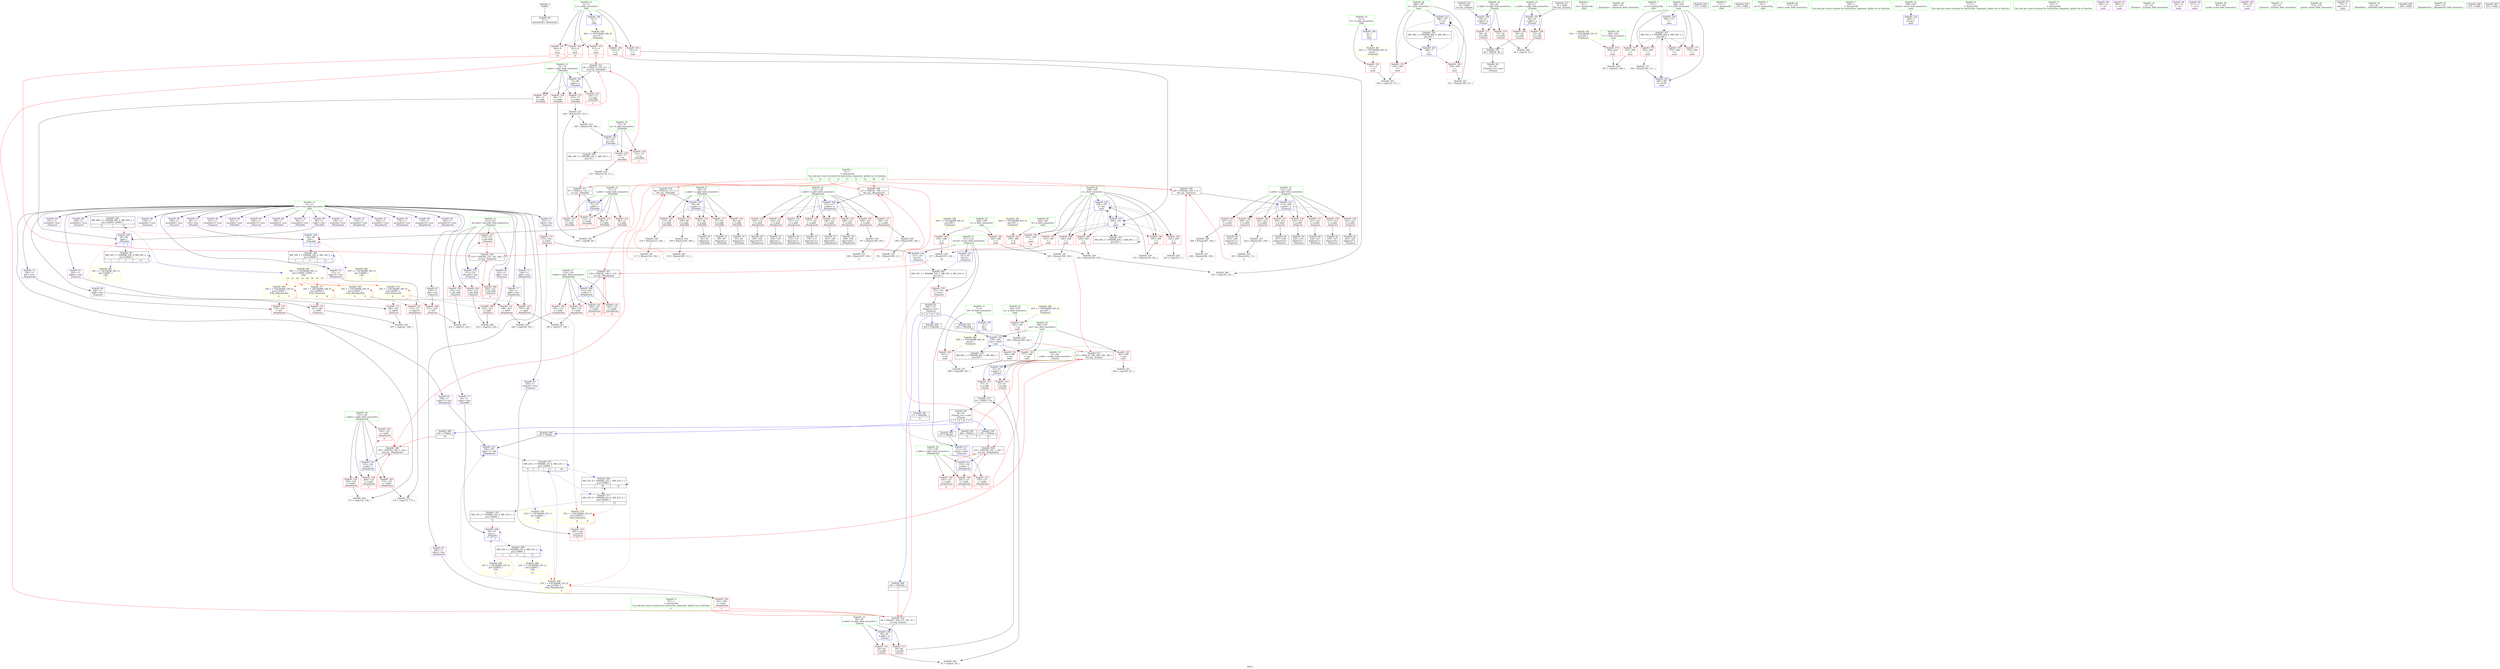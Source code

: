 digraph "SVFG" {
	label="SVFG";

	Node0x55a1f3616a80 [shape=record,color=grey,label="{NodeID: 0\nNullPtr}"];
	Node0x55a1f3616a80 -> Node0x55a1f3637b60[style=solid];
	Node0x55a1f365cf70 [shape=record,color=black,label="{NodeID: 360\nMR_69V_2 = PHI(MR_69V_3, MR_69V_1, )\npts\{120000 120001 \}\n|{<s0>12|<s1>12}}"];
	Node0x55a1f365cf70:s0 -> Node0x55a1f363bea0[style=dashed,color=red];
	Node0x55a1f365cf70:s1 -> Node0x55a1f363bf70[style=dashed,color=red];
	Node0x55a1f363b5f0 [shape=record,color=blue,label="{NodeID: 194\n4\<--5\nN\<--\nGlob }"];
	Node0x55a1f363b5f0 -> Node0x55a1f3641540[style=dashed];
	Node0x55a1f3638960 [shape=record,color=red,label="{NodeID: 111\n38\<--28\n\<--b.addr\n_Z3maxii\n}"];
	Node0x55a1f3638960 -> Node0x55a1f364a5e0[style=solid];
	Node0x55a1f3636c00 [shape=record,color=green,label="{NodeID: 28\n135\<--136\nr.addr\<--r.addr_field_insensitive\n_Z6updateiiii\n}"];
	Node0x55a1f3636c00 -> Node0x55a1f363eaa0[style=solid];
	Node0x55a1f3636c00 -> Node0x55a1f363eb70[style=solid];
	Node0x55a1f3636c00 -> Node0x55a1f363ec40[style=solid];
	Node0x55a1f3636c00 -> Node0x55a1f363ed10[style=solid];
	Node0x55a1f3636c00 -> Node0x55a1f363c380[style=solid];
	Node0x55a1f3641650 [shape=record,color=yellow,style=double,label="{NodeID: 388\n46V_1 = ENCHI(MR_46V_0)\npts\{8 \}\nFun[main]}"];
	Node0x55a1f3641650 -> Node0x55a1f3638210[style=dashed];
	Node0x55a1f363cd40 [shape=record,color=blue,label="{NodeID: 222\n294\<--351\nj\<--dec\nmain\n}"];
	Node0x55a1f363cd40 -> Node0x55a1f3640cc0[style=dashed];
	Node0x55a1f363cd40 -> Node0x55a1f3640d90[style=dashed];
	Node0x55a1f363cd40 -> Node0x55a1f3640e60[style=dashed];
	Node0x55a1f363cd40 -> Node0x55a1f3640f30[style=dashed];
	Node0x55a1f363cd40 -> Node0x55a1f3641000[style=dashed];
	Node0x55a1f363cd40 -> Node0x55a1f36410d0[style=dashed];
	Node0x55a1f363cd40 -> Node0x55a1f363cc70[style=dashed];
	Node0x55a1f363cd40 -> Node0x55a1f363cd40[style=dashed];
	Node0x55a1f363cd40 -> Node0x55a1f365c070[style=dashed];
	Node0x55a1f363e760 [shape=record,color=red,label="{NodeID: 139\n148\<--133\n\<--l.addr\n_Z6updateiiii\n}"];
	Node0x55a1f363e760 -> Node0x55a1f364d280[style=solid];
	Node0x55a1f36393d0 [shape=record,color=black,label="{NodeID: 56\n169\<--168\nidxprom8\<--\n_Z6updateiiii\n}"];
	Node0x55a1f3683570 [shape=record,color=black,label="{NodeID: 499\n344 = PHI(208, )\n}"];
	Node0x55a1f3683570 -> Node0x55a1f364b900[style=solid];
	Node0x55a1f364c380 [shape=record,color=grey,label="{NodeID: 333\n198 = Binary(197, 106, )\n|{<s0>5}}"];
	Node0x55a1f364c380:s0 -> Node0x55a1f36840e0[style=solid,color=red];
	Node0x55a1f363fe20 [shape=record,color=red,label="{NodeID: 167\n270\<--215\n\<--idx.addr\n_Z5queryii\n|{<s0>8}}"];
	Node0x55a1f363fe20:s0 -> Node0x55a1f3683ee0[style=solid,color=red];
	Node0x55a1f363aa90 [shape=record,color=purple,label="{NodeID: 84\n221\<--11\narrayidx\<--tree\n_Z5queryii\n}"];
	Node0x55a1f3629970 [shape=record,color=green,label="{NodeID: 1\n5\<--1\n\<--dummyObj\nCan only get source location for instruction, argument, global var or function.|{<s0>12|<s1>12|<s2>13|<s3>13|<s4>13|<s5>13|<s6>16|<s7>18|<s8>19}}"];
	Node0x55a1f3629970:s0 -> Node0x55a1f36848e0[style=solid,color=red];
	Node0x55a1f3629970:s1 -> Node0x55a1f3684a70[style=solid,color=red];
	Node0x55a1f3629970:s2 -> Node0x55a1f36840e0[style=solid,color=red];
	Node0x55a1f3629970:s3 -> Node0x55a1f36842e0[style=solid,color=red];
	Node0x55a1f3629970:s4 -> Node0x55a1f36844e0[style=solid,color=red];
	Node0x55a1f3629970:s5 -> Node0x55a1f36846e0[style=solid,color=red];
	Node0x55a1f3629970:s6 -> Node0x55a1f3683ad0[style=solid,color=red];
	Node0x55a1f3629970:s7 -> Node0x55a1f36840e0[style=solid,color=red];
	Node0x55a1f3629970:s8 -> Node0x55a1f3683ad0[style=solid,color=red];
	Node0x55a1f363b6f0 [shape=record,color=blue,label="{NodeID: 195\n7\<--5\nM\<--\nGlob }"];
	Node0x55a1f363b6f0 -> Node0x55a1f3641650[style=dashed];
	Node0x55a1f3638a30 [shape=record,color=red,label="{NodeID: 112\n53\<--47\n\<--a.addr\n_Z3minii\n}"];
	Node0x55a1f3638a30 -> Node0x55a1f364d580[style=solid];
	Node0x55a1f3636cd0 [shape=record,color=green,label="{NodeID: 29\n137\<--138\nv.addr\<--v.addr_field_insensitive\n_Z6updateiiii\n}"];
	Node0x55a1f3636cd0 -> Node0x55a1f363ede0[style=solid];
	Node0x55a1f3636cd0 -> Node0x55a1f363eeb0[style=solid];
	Node0x55a1f3636cd0 -> Node0x55a1f363ef80[style=solid];
	Node0x55a1f3636cd0 -> Node0x55a1f363c450[style=solid];
	Node0x55a1f3641730 [shape=record,color=yellow,style=double,label="{NodeID: 389\n48V_1 = ENCHI(MR_48V_0)\npts\{10 \}\nFun[main]}"];
	Node0x55a1f3641730 -> Node0x55a1f36382e0[style=dashed];
	Node0x55a1f3641730 -> Node0x55a1f36383b0[style=dashed];
	Node0x55a1f3641730 -> Node0x55a1f3638480[style=dashed];
	Node0x55a1f3641730 -> Node0x55a1f3638550[style=dashed];
	Node0x55a1f3641730 -> Node0x55a1f3638620[style=dashed];
	Node0x55a1f363ce10 [shape=record,color=blue,label="{NodeID: 223\n286\<--357\ni\<--inc\nmain\n}"];
	Node0x55a1f363ce10 -> Node0x55a1f36407e0[style=dashed];
	Node0x55a1f363ce10 -> Node0x55a1f36408b0[style=dashed];
	Node0x55a1f363ce10 -> Node0x55a1f363ce10[style=dashed];
	Node0x55a1f363ce10 -> Node0x55a1f365bb70[style=dashed];
	Node0x55a1f363e830 [shape=record,color=red,label="{NodeID: 140\n165\<--133\n\<--l.addr\n_Z6updateiiii\n}"];
	Node0x55a1f363e830 -> Node0x55a1f364e300[style=solid];
	Node0x55a1f36394a0 [shape=record,color=black,label="{NodeID: 57\n178\<--177\nidxprom13\<--\n_Z6updateiiii\n}"];
	Node0x55a1f36836b0 [shape=record,color=black,label="{NodeID: 500\n347 = PHI(44, )\n|{<s0>18}}"];
	Node0x55a1f36836b0:s0 -> Node0x55a1f36846e0[style=solid,color=red];
	Node0x55a1f364c500 [shape=record,color=grey,label="{NodeID: 334\n197 = Binary(196, 106, )\n}"];
	Node0x55a1f364c500 -> Node0x55a1f364c380[style=solid];
	Node0x55a1f363fef0 [shape=record,color=red,label="{NodeID: 168\n223\<--222\n\<--right\n_Z5queryii\n}"];
	Node0x55a1f363fef0 -> Node0x55a1f364da00[style=solid];
	Node0x55a1f363ab60 [shape=record,color=purple,label="{NodeID: 85\n222\<--11\nright\<--tree\n_Z5queryii\n}"];
	Node0x55a1f363ab60 -> Node0x55a1f363fef0[style=solid];
	Node0x55a1f3629850 [shape=record,color=green,label="{NodeID: 2\n13\<--1\n.str\<--dummyObj\nGlob }"];
	Node0x55a1f365d970 [shape=record,color=black,label="{NodeID: 362\nMR_35V_3 = PHI(MR_35V_5, MR_35V_2, MR_35V_4, )\npts\{212 \}\n}"];
	Node0x55a1f365d970 -> Node0x55a1f363f460[style=dashed];
	Node0x55a1f363b7f0 [shape=record,color=blue,label="{NodeID: 196\n9\<--5\nL\<--\nGlob }"];
	Node0x55a1f363b7f0 -> Node0x55a1f3641730[style=dashed];
	Node0x55a1f3638b00 [shape=record,color=red,label="{NodeID: 113\n57\<--47\n\<--a.addr\n_Z3minii\n}"];
	Node0x55a1f3638b00 -> Node0x55a1f364a040[style=solid];
	Node0x55a1f3636da0 [shape=record,color=green,label="{NodeID: 30\n206\<--207\n_Z5queryii\<--_Z5queryii_field_insensitive\n}"];
	Node0x55a1f363cee0 [shape=record,color=blue,label="{NodeID: 224\n296\<--361\nans\<--call18\nmain\n}"];
	Node0x55a1f363cee0 -> Node0x55a1f36411a0[style=dashed];
	Node0x55a1f363cee0 -> Node0x55a1f363b450[style=dashed];
	Node0x55a1f363cee0 -> Node0x55a1f363b520[style=dashed];
	Node0x55a1f363cee0 -> Node0x55a1f365c570[style=dashed];
	Node0x55a1f363e900 [shape=record,color=red,label="{NodeID: 141\n192\<--133\n\<--l.addr\n_Z6updateiiii\n|{<s0>4}}"];
	Node0x55a1f363e900:s0 -> Node0x55a1f36842e0[style=solid,color=red];
	Node0x55a1f3639570 [shape=record,color=black,label="{NodeID: 58\n184\<--183\nidxprom15\<--\n_Z6updateiiii\n}"];
	Node0x55a1f36837f0 [shape=record,color=black,label="{NodeID: 501\n361 = PHI(208, )\n}"];
	Node0x55a1f36837f0 -> Node0x55a1f363cee0[style=solid];
	Node0x55a1f364c680 [shape=record,color=grey,label="{NodeID: 335\n191 = Binary(190, 111, )\n|{<s0>4}}"];
	Node0x55a1f364c680:s0 -> Node0x55a1f36840e0[style=solid,color=red];
	Node0x55a1f363ffc0 [shape=record,color=red,label="{NodeID: 169\n231\<--230\n\<--left\n_Z5queryii\n}"];
	Node0x55a1f363ffc0 -> Node0x55a1f364d880[style=solid];
	Node0x55a1f363ac30 [shape=record,color=purple,label="{NodeID: 86\n229\<--11\narrayidx2\<--tree\n_Z5queryii\n}"];
	Node0x55a1f362a820 [shape=record,color=green,label="{NodeID: 3\n15\<--1\n.str.1\<--dummyObj\nGlob }"];
	Node0x55a1f363b8f0 [shape=record,color=blue,label="{NodeID: 197\n26\<--24\na.addr\<--a\n_Z3maxii\n}"];
	Node0x55a1f363b8f0 -> Node0x55a1f36386f0[style=dashed];
	Node0x55a1f363b8f0 -> Node0x55a1f36387c0[style=dashed];
	Node0x55a1f3638bd0 [shape=record,color=red,label="{NodeID: 114\n54\<--49\n\<--b.addr\n_Z3minii\n}"];
	Node0x55a1f3638bd0 -> Node0x55a1f364d580[style=solid];
	Node0x55a1f3636ea0 [shape=record,color=green,label="{NodeID: 31\n211\<--212\nretval\<--retval_field_insensitive\n_Z5queryii\n}"];
	Node0x55a1f3636ea0 -> Node0x55a1f363f460[style=solid];
	Node0x55a1f3636ea0 -> Node0x55a1f363c790[style=solid];
	Node0x55a1f3636ea0 -> Node0x55a1f363c860[style=solid];
	Node0x55a1f3636ea0 -> Node0x55a1f363c930[style=solid];
	Node0x55a1f36418f0 [shape=record,color=yellow,style=double,label="{NodeID: 391\n52V_1 = ENCHI(MR_52V_0)\npts\{283 \}\nFun[main]}"];
	Node0x55a1f36418f0 -> Node0x55a1f36403d0[style=dashed];
	Node0x55a1f363cfb0 [shape=record,color=blue,label="{NodeID: 225\n284\<--383\nt\<--inc26\nmain\n}"];
	Node0x55a1f363cfb0 -> Node0x55a1f365b670[style=dashed];
	Node0x55a1f363e9d0 [shape=record,color=red,label="{NodeID: 142\n199\<--133\n\<--l.addr\n_Z6updateiiii\n|{<s0>5}}"];
	Node0x55a1f363e9d0:s0 -> Node0x55a1f36842e0[style=solid,color=red];
	Node0x55a1f3639640 [shape=record,color=black,label="{NodeID: 59\n220\<--219\nidxprom\<--\n_Z5queryii\n}"];
	Node0x55a1f3683930 [shape=record,color=black,label="{NodeID: 502\n372 = PHI()\n}"];
	Node0x55a1f364c800 [shape=record,color=grey,label="{NodeID: 336\n351 = Binary(350, 352, )\n}"];
	Node0x55a1f364c800 -> Node0x55a1f363cd40[style=solid];
	Node0x55a1f3640090 [shape=record,color=red,label="{NodeID: 170\n241\<--240\n\<--left6\n_Z5queryii\n}"];
	Node0x55a1f3640090 -> Node0x55a1f364dd00[style=solid];
	Node0x55a1f363ad00 [shape=record,color=purple,label="{NodeID: 87\n230\<--11\nleft\<--tree\n_Z5queryii\n}"];
	Node0x55a1f363ad00 -> Node0x55a1f363ffc0[style=solid];
	Node0x55a1f362fb50 [shape=record,color=green,label="{NodeID: 4\n17\<--1\n.str.2\<--dummyObj\nGlob }"];
	Node0x55a1f365e370 [shape=record,color=black,label="{NodeID: 364\nMR_22V_6 = PHI(MR_22V_7, MR_22V_5, )\npts\{120002 \}\n|{|<s2>16|<s3>18}}"];
	Node0x55a1f365e370 -> Node0x55a1f365e370[style=dashed];
	Node0x55a1f365e370 -> Node0x55a1f3661070[style=dashed];
	Node0x55a1f365e370:s2 -> Node0x55a1f3662c20[style=dashed,color=red];
	Node0x55a1f365e370:s3 -> Node0x55a1f3641460[style=dashed,color=red];
	Node0x55a1f363b9c0 [shape=record,color=blue,label="{NodeID: 198\n28\<--25\nb.addr\<--b\n_Z3maxii\n}"];
	Node0x55a1f363b9c0 -> Node0x55a1f3638890[style=dashed];
	Node0x55a1f363b9c0 -> Node0x55a1f3638960[style=dashed];
	Node0x55a1f3638ca0 [shape=record,color=red,label="{NodeID: 115\n59\<--49\n\<--b.addr\n_Z3minii\n}"];
	Node0x55a1f3638ca0 -> Node0x55a1f364a040[style=solid];
	Node0x55a1f3636f70 [shape=record,color=green,label="{NodeID: 32\n213\<--214\nn.addr\<--n.addr_field_insensitive\n_Z5queryii\n}"];
	Node0x55a1f3636f70 -> Node0x55a1f363f530[style=solid];
	Node0x55a1f3636f70 -> Node0x55a1f363f600[style=solid];
	Node0x55a1f3636f70 -> Node0x55a1f363f6d0[style=solid];
	Node0x55a1f3636f70 -> Node0x55a1f363f7a0[style=solid];
	Node0x55a1f3636f70 -> Node0x55a1f363f870[style=solid];
	Node0x55a1f3636f70 -> Node0x55a1f363f940[style=solid];
	Node0x55a1f3636f70 -> Node0x55a1f363fa10[style=solid];
	Node0x55a1f3636f70 -> Node0x55a1f363fae0[style=solid];
	Node0x55a1f3636f70 -> Node0x55a1f363c5f0[style=solid];
	Node0x55a1f363eaa0 [shape=record,color=red,label="{NodeID: 143\n156\<--135\n\<--r.addr\n_Z6updateiiii\n}"];
	Node0x55a1f363eaa0 -> Node0x55a1f364ce00[style=solid];
	Node0x55a1f3639710 [shape=record,color=black,label="{NodeID: 60\n228\<--227\nidxprom1\<--\n_Z5queryii\n}"];
	Node0x55a1f3683a00 [shape=record,color=black,label="{NodeID: 503\n379 = PHI()\n}"];
	Node0x55a1f364c980 [shape=record,color=grey,label="{NodeID: 337\n269 = Binary(268, 106, )\n|{<s0>8}}"];
	Node0x55a1f364c980:s0 -> Node0x55a1f3683ad0[style=solid,color=red];
	Node0x55a1f3640160 [shape=record,color=red,label="{NodeID: 171\n246\<--245\n\<--right9\n_Z5queryii\n}"];
	Node0x55a1f3640160 -> Node0x55a1f364dd00[style=solid];
	Node0x55a1f363add0 [shape=record,color=purple,label="{NodeID: 88\n239\<--11\narrayidx5\<--tree\n_Z5queryii\n}"];
	Node0x55a1f3635990 [shape=record,color=green,label="{NodeID: 5\n19\<--1\n.str.3\<--dummyObj\nGlob }"];
	Node0x55a1f365e870 [shape=record,color=black,label="{NodeID: 365\nMR_16V_3 = PHI(MR_16V_2, MR_16V_1, )\npts\{76 \}\n}"];
	Node0x55a1f363ba90 [shape=record,color=blue,label="{NodeID: 199\n47\<--45\na.addr\<--a\n_Z3minii\n}"];
	Node0x55a1f363ba90 -> Node0x55a1f3638a30[style=dashed];
	Node0x55a1f363ba90 -> Node0x55a1f3638b00[style=dashed];
	Node0x55a1f363d4b0 [shape=record,color=red,label="{NodeID: 116\n81\<--69\n\<--n.addr\n_Z5buildiii\n}"];
	Node0x55a1f363d4b0 -> Node0x55a1f3638ef0[style=solid];
	Node0x55a1f3637040 [shape=record,color=green,label="{NodeID: 33\n215\<--216\nidx.addr\<--idx.addr_field_insensitive\n_Z5queryii\n}"];
	Node0x55a1f3637040 -> Node0x55a1f363fbb0[style=solid];
	Node0x55a1f3637040 -> Node0x55a1f363fc80[style=solid];
	Node0x55a1f3637040 -> Node0x55a1f363fd50[style=solid];
	Node0x55a1f3637040 -> Node0x55a1f363fe20[style=solid];
	Node0x55a1f3637040 -> Node0x55a1f363c6c0[style=solid];
	Node0x55a1f363eb70 [shape=record,color=red,label="{NodeID: 144\n173\<--135\n\<--r.addr\n_Z6updateiiii\n}"];
	Node0x55a1f363eb70 -> Node0x55a1f364e000[style=solid];
	Node0x55a1f36397e0 [shape=record,color=black,label="{NodeID: 61\n238\<--237\nidxprom4\<--\n_Z5queryii\n}"];
	Node0x55a1f3683ad0 [shape=record,color=black,label="{NodeID: 504\n209 = PHI(263, 269, 5, 5, )\n0th arg _Z5queryii }"];
	Node0x55a1f3683ad0 -> Node0x55a1f363c5f0[style=solid];
	Node0x55a1f364cb00 [shape=record,color=grey,label="{NodeID: 338\n268 = Binary(267, 106, )\n}"];
	Node0x55a1f364cb00 -> Node0x55a1f364c980[style=solid];
	Node0x55a1f3640230 [shape=record,color=red,label="{NodeID: 172\n253\<--252\n\<--value\n_Z5queryii\n}"];
	Node0x55a1f3640230 -> Node0x55a1f363c860[style=solid];
	Node0x55a1f363aea0 [shape=record,color=purple,label="{NodeID: 89\n240\<--11\nleft6\<--tree\n_Z5queryii\n}"];
	Node0x55a1f363aea0 -> Node0x55a1f3640090[style=solid];
	Node0x55a1f3635a20 [shape=record,color=green,label="{NodeID: 6\n97\<--1\n\<--dummyObj\nCan only get source location for instruction, argument, global var or function.|{<s0>17}}"];
	Node0x55a1f3635a20:s0 -> Node0x55a1f36850f0[style=solid,color=red];
	Node0x55a1f365ed70 [shape=record,color=black,label="{NodeID: 366\nMR_18V_5 = PHI(MR_18V_4, MR_18V_2, )\npts\{120000 \}\n|{<s0>1|<s1>2|<s2>12}}"];
	Node0x55a1f365ed70:s0 -> Node0x55a1f366b930[style=dashed,color=blue];
	Node0x55a1f365ed70:s1 -> Node0x55a1f365ed70[style=dashed,color=blue];
	Node0x55a1f365ed70:s2 -> Node0x55a1f366bf10[style=dashed,color=blue];
	Node0x55a1f363bb60 [shape=record,color=blue,label="{NodeID: 200\n49\<--46\nb.addr\<--b\n_Z3minii\n}"];
	Node0x55a1f363bb60 -> Node0x55a1f3638bd0[style=dashed];
	Node0x55a1f363bb60 -> Node0x55a1f3638ca0[style=dashed];
	Node0x55a1f363d580 [shape=record,color=red,label="{NodeID: 117\n87\<--69\n\<--n.addr\n_Z5buildiii\n}"];
	Node0x55a1f363d580 -> Node0x55a1f3638fc0[style=solid];
	Node0x55a1f3637110 [shape=record,color=green,label="{NodeID: 34\n277\<--278\nmain\<--main_field_insensitive\n}"];
	Node0x55a1f3641b90 [shape=record,color=yellow,style=double,label="{NodeID: 394\n58V_1 = ENCHI(MR_58V_0)\npts\{289 \}\nFun[main]}"];
	Node0x55a1f3641b90 -> Node0x55a1f3640980[style=dashed];
	Node0x55a1f3641b90 -> Node0x55a1f3640a50[style=dashed];
	Node0x55a1f363ec40 [shape=record,color=red,label="{NodeID: 145\n193\<--135\n\<--r.addr\n_Z6updateiiii\n|{<s0>4}}"];
	Node0x55a1f363ec40:s0 -> Node0x55a1f36844e0[style=solid,color=red];
	Node0x55a1f36398b0 [shape=record,color=black,label="{NodeID: 62\n243\<--242\nidxprom7\<--\n_Z5queryii\n}"];
	Node0x55a1f3683ee0 [shape=record,color=black,label="{NodeID: 505\n210 = PHI(264, 270, 343, 360, )\n1st arg _Z5queryii }"];
	Node0x55a1f3683ee0 -> Node0x55a1f363c6c0[style=solid];
	Node0x55a1f364cc80 [shape=record,color=grey,label="{NodeID: 339\n307 = cmp(305, 306, )\n}"];
	Node0x55a1f3640300 [shape=record,color=red,label="{NodeID: 173\n260\<--259\n\<--value16\n_Z5queryii\n|{<s0>7}}"];
	Node0x55a1f3640300:s0 -> Node0x55a1f3684d90[style=solid,color=red];
	Node0x55a1f363af70 [shape=record,color=purple,label="{NodeID: 90\n244\<--11\narrayidx8\<--tree\n_Z5queryii\n}"];
	Node0x55a1f362ebe0 [shape=record,color=green,label="{NodeID: 7\n106\<--1\n\<--dummyObj\nCan only get source location for instruction, argument, global var or function.}"];
	Node0x55a1f365f270 [shape=record,color=black,label="{NodeID: 367\nMR_20V_5 = PHI(MR_20V_4, MR_20V_2, )\npts\{120001 \}\n|{<s0>1|<s1>2|<s2>12}}"];
	Node0x55a1f365f270:s0 -> Node0x55a1f366ba90[style=dashed,color=blue];
	Node0x55a1f365f270:s1 -> Node0x55a1f365f270[style=dashed,color=blue];
	Node0x55a1f365f270:s2 -> Node0x55a1f366bf10[style=dashed,color=blue];
	Node0x55a1f363bc30 [shape=record,color=blue,label="{NodeID: 201\n69\<--66\nn.addr\<--n\n_Z5buildiii\n}"];
	Node0x55a1f363bc30 -> Node0x55a1f363d4b0[style=dashed];
	Node0x55a1f363bc30 -> Node0x55a1f363d580[style=dashed];
	Node0x55a1f363bc30 -> Node0x55a1f363d650[style=dashed];
	Node0x55a1f363bc30 -> Node0x55a1f363d720[style=dashed];
	Node0x55a1f363bc30 -> Node0x55a1f363d7f0[style=dashed];
	Node0x55a1f363d650 [shape=record,color=red,label="{NodeID: 118\n92\<--69\n\<--n.addr\n_Z5buildiii\n}"];
	Node0x55a1f363d650 -> Node0x55a1f3639090[style=solid];
	Node0x55a1f3637210 [shape=record,color=green,label="{NodeID: 35\n280\<--281\nretval\<--retval_field_insensitive\nmain\n}"];
	Node0x55a1f3637210 -> Node0x55a1f363ca00[style=solid];
	Node0x55a1f366b4b0 [shape=record,color=yellow,style=double,label="{NodeID: 478\n22V_5 = CSCHI(MR_22V_1)\npts\{120002 \}\nCS[]|{<s0>5}}"];
	Node0x55a1f366b4b0:s0 -> Node0x55a1f3641460[style=dashed,color=red];
	Node0x55a1f3641c70 [shape=record,color=yellow,style=double,label="{NodeID: 395\n60V_1 = ENCHI(MR_60V_0)\npts\{291 \}\nFun[main]}"];
	Node0x55a1f3641c70 -> Node0x55a1f3640b20[style=dashed];
	Node0x55a1f363ed10 [shape=record,color=red,label="{NodeID: 146\n200\<--135\n\<--r.addr\n_Z6updateiiii\n|{<s0>5}}"];
	Node0x55a1f363ed10:s0 -> Node0x55a1f36844e0[style=solid,color=red];
	Node0x55a1f3639980 [shape=record,color=black,label="{NodeID: 63\n250\<--249\nidxprom12\<--\n_Z5queryii\n}"];
	Node0x55a1f36840e0 [shape=record,color=black,label="{NodeID: 506\n127 = PHI(191, 198, 5, 5, )\n0th arg _Z6updateiiii }"];
	Node0x55a1f36840e0 -> Node0x55a1f363c1e0[style=solid];
	Node0x55a1f364ce00 [shape=record,color=grey,label="{NodeID: 340\n157 = cmp(155, 156, )\n}"];
	Node0x55a1f36403d0 [shape=record,color=red,label="{NodeID: 174\n306\<--282\n\<--T\nmain\n}"];
	Node0x55a1f36403d0 -> Node0x55a1f364cc80[style=solid];
	Node0x55a1f363b040 [shape=record,color=purple,label="{NodeID: 91\n245\<--11\nright9\<--tree\n_Z5queryii\n}"];
	Node0x55a1f363b040 -> Node0x55a1f3640160[style=solid];
	Node0x55a1f362ec70 [shape=record,color=green,label="{NodeID: 8\n111\<--1\n\<--dummyObj\nCan only get source location for instruction, argument, global var or function.}"];
	Node0x55a1f365f770 [shape=record,color=black,label="{NodeID: 368\nMR_22V_5 = PHI(MR_22V_4, MR_22V_2, )\npts\{120002 \}\n|{<s0>1|<s1>2|<s2>12}}"];
	Node0x55a1f365f770:s0 -> Node0x55a1f366bb70[style=dashed,color=blue];
	Node0x55a1f365f770:s1 -> Node0x55a1f365f770[style=dashed,color=blue];
	Node0x55a1f365f770:s2 -> Node0x55a1f366bdb0[style=dashed,color=blue];
	Node0x55a1f363bd00 [shape=record,color=blue,label="{NodeID: 202\n71\<--67\nl.addr\<--l\n_Z5buildiii\n}"];
	Node0x55a1f363bd00 -> Node0x55a1f363d8c0[style=dashed];
	Node0x55a1f363bd00 -> Node0x55a1f363d990[style=dashed];
	Node0x55a1f363bd00 -> Node0x55a1f363da60[style=dashed];
	Node0x55a1f363bd00 -> Node0x55a1f363db30[style=dashed];
	Node0x55a1f363d720 [shape=record,color=red,label="{NodeID: 119\n108\<--69\n\<--n.addr\n_Z5buildiii\n}"];
	Node0x55a1f363d720 -> Node0x55a1f364ae80[style=solid];
	Node0x55a1f36372e0 [shape=record,color=green,label="{NodeID: 36\n282\<--283\nT\<--T_field_insensitive\nmain\n}"];
	Node0x55a1f36372e0 -> Node0x55a1f36403d0[style=solid];
	Node0x55a1f3641d50 [shape=record,color=yellow,style=double,label="{NodeID: 396\n62V_1 = ENCHI(MR_62V_0)\npts\{293 \}\nFun[main]}"];
	Node0x55a1f3641d50 -> Node0x55a1f3640bf0[style=dashed];
	Node0x55a1f363ede0 [shape=record,color=red,label="{NodeID: 147\n176\<--137\n\<--v.addr\n_Z6updateiiii\n|{<s0>3}}"];
	Node0x55a1f363ede0:s0 -> Node0x55a1f3684d90[style=solid,color=red];
	Node0x55a1f3639a50 [shape=record,color=black,label="{NodeID: 64\n257\<--256\nidxprom14\<--\n_Z5queryii\n}"];
	Node0x55a1f36842e0 [shape=record,color=black,label="{NodeID: 507\n128 = PHI(192, 199, 5, 337, )\n1st arg _Z6updateiiii }"];
	Node0x55a1f36842e0 -> Node0x55a1f363c2b0[style=solid];
	Node0x55a1f364cf80 [shape=record,color=grey,label="{NodeID: 341\n318 = cmp(316, 317, )\n}"];
	Node0x55a1f36404a0 [shape=record,color=red,label="{NodeID: 175\n305\<--284\n\<--t\nmain\n}"];
	Node0x55a1f36404a0 -> Node0x55a1f364cc80[style=solid];
	Node0x55a1f363b110 [shape=record,color=purple,label="{NodeID: 92\n251\<--11\narrayidx13\<--tree\n_Z5queryii\n}"];
	Node0x55a1f362f8f0 [shape=record,color=green,label="{NodeID: 9\n352\<--1\n\<--dummyObj\nCan only get source location for instruction, argument, global var or function.}"];
	Node0x55a1f363bdd0 [shape=record,color=blue,label="{NodeID: 203\n73\<--68\nr.addr\<--r\n_Z5buildiii\n}"];
	Node0x55a1f363bdd0 -> Node0x55a1f363dc00[style=dashed];
	Node0x55a1f363bdd0 -> Node0x55a1f363dcd0[style=dashed];
	Node0x55a1f363bdd0 -> Node0x55a1f363dda0[style=dashed];
	Node0x55a1f363bdd0 -> Node0x55a1f363de70[style=dashed];
	Node0x55a1f363d7f0 [shape=record,color=red,label="{NodeID: 120\n115\<--69\n\<--n.addr\n_Z5buildiii\n}"];
	Node0x55a1f363d7f0 -> Node0x55a1f364bf00[style=solid];
	Node0x55a1f36373b0 [shape=record,color=green,label="{NodeID: 37\n284\<--285\nt\<--t_field_insensitive\nmain\n}"];
	Node0x55a1f36373b0 -> Node0x55a1f36404a0[style=solid];
	Node0x55a1f36373b0 -> Node0x55a1f3640570[style=solid];
	Node0x55a1f36373b0 -> Node0x55a1f3640640[style=solid];
	Node0x55a1f36373b0 -> Node0x55a1f3640710[style=solid];
	Node0x55a1f36373b0 -> Node0x55a1f363cad0[style=solid];
	Node0x55a1f36373b0 -> Node0x55a1f363cfb0[style=solid];
	Node0x55a1f363eeb0 [shape=record,color=red,label="{NodeID: 148\n194\<--137\n\<--v.addr\n_Z6updateiiii\n|{<s0>4}}"];
	Node0x55a1f363eeb0:s0 -> Node0x55a1f36846e0[style=solid,color=red];
	Node0x55a1f3639b20 [shape=record,color=black,label="{NodeID: 65\n208\<--275\n_Z5queryii_ret\<--\n_Z5queryii\n|{<s0>6|<s1>8|<s2>16|<s3>19}}"];
	Node0x55a1f3639b20:s0 -> Node0x55a1f3682a80[style=solid,color=blue];
	Node0x55a1f3639b20:s1 -> Node0x55a1f3682d70[style=solid,color=blue];
	Node0x55a1f3639b20:s2 -> Node0x55a1f3683570[style=solid,color=blue];
	Node0x55a1f3639b20:s3 -> Node0x55a1f36837f0[style=solid,color=blue];
	Node0x55a1f36844e0 [shape=record,color=black,label="{NodeID: 508\n129 = PHI(193, 200, 5, 342, )\n2nd arg _Z6updateiiii }"];
	Node0x55a1f36844e0 -> Node0x55a1f363c380[style=solid];
	Node0x55a1f364d100 [shape=record,color=grey,label="{NodeID: 342\n100 = cmp(98, 99, )\n}"];
	Node0x55a1f3640570 [shape=record,color=red,label="{NodeID: 176\n370\<--284\n\<--t\nmain\n}"];
	Node0x55a1f363b1e0 [shape=record,color=purple,label="{NodeID: 93\n252\<--11\nvalue\<--tree\n_Z5queryii\n}"];
	Node0x55a1f363b1e0 -> Node0x55a1f3640230[style=solid];
	Node0x55a1f362f980 [shape=record,color=green,label="{NodeID: 10\n4\<--6\nN\<--N_field_insensitive\nGlob }"];
	Node0x55a1f362f980 -> Node0x55a1f3638140[style=solid];
	Node0x55a1f362f980 -> Node0x55a1f363b5f0[style=solid];
	Node0x55a1f3660170 [shape=record,color=black,label="{NodeID: 370\nMR_22V_2 = PHI(MR_22V_4, MR_22V_1, )\npts\{120002 \}\n|{<s0>4|<s1>5|<s2>13|<s3>18}}"];
	Node0x55a1f3660170:s0 -> Node0x55a1f366b4b0[style=dashed,color=blue];
	Node0x55a1f3660170:s1 -> Node0x55a1f3660170[style=dashed,color=blue];
	Node0x55a1f3660170:s2 -> Node0x55a1f3661070[style=dashed,color=blue];
	Node0x55a1f3660170:s3 -> Node0x55a1f365e370[style=dashed,color=blue];
	Node0x55a1f363bea0 [shape=record,color=blue,label="{NodeID: 204\n84\<--80\nleft\<--\n_Z5buildiii\n|{|<s1>1}}"];
	Node0x55a1f363bea0 -> Node0x55a1f365ed70[style=dashed];
	Node0x55a1f363bea0:s1 -> Node0x55a1f363bea0[style=dashed,color=red];
	Node0x55a1f363d8c0 [shape=record,color=red,label="{NodeID: 121\n80\<--71\n\<--l.addr\n_Z5buildiii\n}"];
	Node0x55a1f363d8c0 -> Node0x55a1f363bea0[style=solid];
	Node0x55a1f3637480 [shape=record,color=green,label="{NodeID: 38\n286\<--287\ni\<--i_field_insensitive\nmain\n}"];
	Node0x55a1f3637480 -> Node0x55a1f36407e0[style=solid];
	Node0x55a1f3637480 -> Node0x55a1f36408b0[style=solid];
	Node0x55a1f3637480 -> Node0x55a1f363cba0[style=solid];
	Node0x55a1f3637480 -> Node0x55a1f363ce10[style=solid];
	Node0x55a1f364a040 [shape=record,color=black,label="{NodeID: 315\n61 = PHI(57, 59, )\n}"];
	Node0x55a1f364a040 -> Node0x55a1f3638e20[style=solid];
	Node0x55a1f363ef80 [shape=record,color=red,label="{NodeID: 149\n201\<--137\n\<--v.addr\n_Z6updateiiii\n|{<s0>5}}"];
	Node0x55a1f363ef80:s0 -> Node0x55a1f36846e0[style=solid,color=red];
	Node0x55a1f3639bf0 [shape=record,color=purple,label="{NodeID: 66\n83\<--11\narrayidx\<--tree\n_Z5buildiii\n}"];
	Node0x55a1f36846e0 [shape=record,color=black,label="{NodeID: 509\n130 = PHI(194, 201, 5, 347, )\n3rd arg _Z6updateiiii }"];
	Node0x55a1f36846e0 -> Node0x55a1f363c450[style=solid];
	Node0x55a1f364d280 [shape=record,color=grey,label="{NodeID: 343\n149 = cmp(147, 148, )\n}"];
	Node0x55a1f3640640 [shape=record,color=red,label="{NodeID: 177\n376\<--284\n\<--t\nmain\n}"];
	Node0x55a1f363b2b0 [shape=record,color=purple,label="{NodeID: 94\n258\<--11\narrayidx15\<--tree\n_Z5queryii\n}"];
	Node0x55a1f362fa10 [shape=record,color=green,label="{NodeID: 11\n7\<--8\nM\<--M_field_insensitive\nGlob }"];
	Node0x55a1f362fa10 -> Node0x55a1f3638210[style=solid];
	Node0x55a1f362fa10 -> Node0x55a1f363b6f0[style=solid];
	Node0x55a1f363bf70 [shape=record,color=blue,label="{NodeID: 205\n90\<--86\nright\<--\n_Z5buildiii\n|{|<s1>1}}"];
	Node0x55a1f363bf70 -> Node0x55a1f365f270[style=dashed];
	Node0x55a1f363bf70:s1 -> Node0x55a1f363bf70[style=dashed,color=red];
	Node0x55a1f363d990 [shape=record,color=red,label="{NodeID: 122\n98\<--71\n\<--l.addr\n_Z5buildiii\n}"];
	Node0x55a1f363d990 -> Node0x55a1f364d100[style=solid];
	Node0x55a1f3637550 [shape=record,color=green,label="{NodeID: 39\n288\<--289\na\<--a_field_insensitive\nmain\n}"];
	Node0x55a1f3637550 -> Node0x55a1f3640980[style=solid];
	Node0x55a1f3637550 -> Node0x55a1f3640a50[style=solid];
	Node0x55a1f366b930 [shape=record,color=yellow,style=double,label="{NodeID: 482\n18V_3 = CSCHI(MR_18V_2)\npts\{120000 \}\nCS[]|{<s0>2}}"];
	Node0x55a1f366b930:s0 -> Node0x55a1f363bea0[style=dashed,color=red];
	Node0x55a1f364a5e0 [shape=record,color=black,label="{NodeID: 316\n40 = PHI(36, 38, )\n}"];
	Node0x55a1f364a5e0 -> Node0x55a1f3638d50[style=solid];
	Node0x55a1f363f050 [shape=record,color=red,label="{NodeID: 150\n147\<--146\n\<--right\n_Z6updateiiii\n}"];
	Node0x55a1f363f050 -> Node0x55a1f364d280[style=solid];
	Node0x55a1f3639cc0 [shape=record,color=purple,label="{NodeID: 67\n84\<--11\nleft\<--tree\n_Z5buildiii\n}"];
	Node0x55a1f3639cc0 -> Node0x55a1f363bea0[style=solid];
	Node0x55a1f36848e0 [shape=record,color=black,label="{NodeID: 510\n66 = PHI(110, 117, 5, )\n0th arg _Z5buildiii }"];
	Node0x55a1f36848e0 -> Node0x55a1f363bc30[style=solid];
	Node0x55a1f364d400 [shape=record,color=grey,label="{NodeID: 344\n326 = cmp(325, 5, )\n}"];
	Node0x55a1f3640710 [shape=record,color=red,label="{NodeID: 178\n382\<--284\n\<--t\nmain\n}"];
	Node0x55a1f3640710 -> Node0x55a1f364ab80[style=solid];
	Node0x55a1f363b380 [shape=record,color=purple,label="{NodeID: 95\n259\<--11\nvalue16\<--tree\n_Z5queryii\n}"];
	Node0x55a1f363b380 -> Node0x55a1f3640300[style=solid];
	Node0x55a1f3635cd0 [shape=record,color=green,label="{NodeID: 12\n9\<--10\nL\<--L_field_insensitive\nGlob }"];
	Node0x55a1f3635cd0 -> Node0x55a1f36382e0[style=solid];
	Node0x55a1f3635cd0 -> Node0x55a1f36383b0[style=solid];
	Node0x55a1f3635cd0 -> Node0x55a1f3638480[style=solid];
	Node0x55a1f3635cd0 -> Node0x55a1f3638550[style=solid];
	Node0x55a1f3635cd0 -> Node0x55a1f3638620[style=solid];
	Node0x55a1f3635cd0 -> Node0x55a1f363b7f0[style=solid];
	Node0x55a1f363c040 [shape=record,color=blue,label="{NodeID: 206\n95\<--97\nvalue\<--\n_Z5buildiii\n|{|<s1>1}}"];
	Node0x55a1f363c040 -> Node0x55a1f365f770[style=dashed];
	Node0x55a1f363c040:s1 -> Node0x55a1f363c040[style=dashed,color=red];
	Node0x55a1f363da60 [shape=record,color=red,label="{NodeID: 123\n102\<--71\n\<--l.addr\n_Z5buildiii\n}"];
	Node0x55a1f363da60 -> Node0x55a1f364b180[style=solid];
	Node0x55a1f3637620 [shape=record,color=green,label="{NodeID: 40\n290\<--291\nb\<--b_field_insensitive\nmain\n}"];
	Node0x55a1f3637620 -> Node0x55a1f3640b20[style=solid];
	Node0x55a1f366ba90 [shape=record,color=yellow,style=double,label="{NodeID: 483\n20V_3 = CSCHI(MR_20V_2)\npts\{120001 \}\nCS[]|{<s0>2}}"];
	Node0x55a1f366ba90:s0 -> Node0x55a1f363bf70[style=dashed,color=red];
	Node0x55a1f364ab80 [shape=record,color=grey,label="{NodeID: 317\n383 = Binary(382, 111, )\n}"];
	Node0x55a1f364ab80 -> Node0x55a1f363cfb0[style=solid];
	Node0x55a1f363f120 [shape=record,color=red,label="{NodeID: 151\n155\<--154\n\<--left\n_Z6updateiiii\n}"];
	Node0x55a1f363f120 -> Node0x55a1f364ce00[style=solid];
	Node0x55a1f3639d90 [shape=record,color=purple,label="{NodeID: 68\n89\<--11\narrayidx2\<--tree\n_Z5buildiii\n}"];
	Node0x55a1f3684a70 [shape=record,color=black,label="{NodeID: 511\n67 = PHI(112, 119, 5, )\n1st arg _Z5buildiii }"];
	Node0x55a1f3684a70 -> Node0x55a1f363bd00[style=solid];
	Node0x55a1f364d580 [shape=record,color=grey,label="{NodeID: 345\n55 = cmp(53, 54, )\n}"];
	Node0x55a1f36407e0 [shape=record,color=red,label="{NodeID: 179\n316\<--286\n\<--i\nmain\n}"];
	Node0x55a1f36407e0 -> Node0x55a1f364cf80[style=solid];
	Node0x55a1f3637d30 [shape=record,color=purple,label="{NodeID: 96\n299\<--13\n\<--.str\nmain\n}"];
	Node0x55a1f3635da0 [shape=record,color=green,label="{NodeID: 13\n11\<--12\ntree\<--tree_field_insensitive\nGlob }"];
	Node0x55a1f3635da0 -> Node0x55a1f3639bf0[style=solid];
	Node0x55a1f3635da0 -> Node0x55a1f3639cc0[style=solid];
	Node0x55a1f3635da0 -> Node0x55a1f3639d90[style=solid];
	Node0x55a1f3635da0 -> Node0x55a1f3639e60[style=solid];
	Node0x55a1f3635da0 -> Node0x55a1f3639f30[style=solid];
	Node0x55a1f3635da0 -> Node0x55a1f363a000[style=solid];
	Node0x55a1f3635da0 -> Node0x55a1f363a0d0[style=solid];
	Node0x55a1f3635da0 -> Node0x55a1f363a1a0[style=solid];
	Node0x55a1f3635da0 -> Node0x55a1f363a270[style=solid];
	Node0x55a1f3635da0 -> Node0x55a1f363a340[style=solid];
	Node0x55a1f3635da0 -> Node0x55a1f363a410[style=solid];
	Node0x55a1f3635da0 -> Node0x55a1f363a4e0[style=solid];
	Node0x55a1f3635da0 -> Node0x55a1f363a5b0[style=solid];
	Node0x55a1f3635da0 -> Node0x55a1f363a680[style=solid];
	Node0x55a1f3635da0 -> Node0x55a1f363a750[style=solid];
	Node0x55a1f3635da0 -> Node0x55a1f363a820[style=solid];
	Node0x55a1f3635da0 -> Node0x55a1f363a8f0[style=solid];
	Node0x55a1f3635da0 -> Node0x55a1f363a9c0[style=solid];
	Node0x55a1f3635da0 -> Node0x55a1f363aa90[style=solid];
	Node0x55a1f3635da0 -> Node0x55a1f363ab60[style=solid];
	Node0x55a1f3635da0 -> Node0x55a1f363ac30[style=solid];
	Node0x55a1f3635da0 -> Node0x55a1f363ad00[style=solid];
	Node0x55a1f3635da0 -> Node0x55a1f363add0[style=solid];
	Node0x55a1f3635da0 -> Node0x55a1f363aea0[style=solid];
	Node0x55a1f3635da0 -> Node0x55a1f363af70[style=solid];
	Node0x55a1f3635da0 -> Node0x55a1f363b040[style=solid];
	Node0x55a1f3635da0 -> Node0x55a1f363b110[style=solid];
	Node0x55a1f3635da0 -> Node0x55a1f363b1e0[style=solid];
	Node0x55a1f3635da0 -> Node0x55a1f363b2b0[style=solid];
	Node0x55a1f3635da0 -> Node0x55a1f363b380[style=solid];
	Node0x55a1f3661070 [shape=record,color=black,label="{NodeID: 373\nMR_22V_5 = PHI(MR_22V_6, MR_22V_4, )\npts\{120002 \}\n|{|<s2>19}}"];
	Node0x55a1f3661070 -> Node0x55a1f365ca70[style=dashed];
	Node0x55a1f3661070 -> Node0x55a1f365e370[style=dashed];
	Node0x55a1f3661070:s2 -> Node0x55a1f3662c20[style=dashed,color=red];
	Node0x55a1f363c110 [shape=record,color=blue,label="{NodeID: 207\n75\<--105\nm\<--div\n_Z5buildiii\n}"];
	Node0x55a1f363c110 -> Node0x55a1f363df40[style=dashed];
	Node0x55a1f363c110 -> Node0x55a1f363e010[style=dashed];
	Node0x55a1f363c110 -> Node0x55a1f365e870[style=dashed];
	Node0x55a1f363db30 [shape=record,color=red,label="{NodeID: 124\n112\<--71\n\<--l.addr\n_Z5buildiii\n|{<s0>1}}"];
	Node0x55a1f363db30:s0 -> Node0x55a1f3684a70[style=solid,color=red];
	Node0x55a1f36376f0 [shape=record,color=green,label="{NodeID: 41\n292\<--293\np\<--p_field_insensitive\nmain\n}"];
	Node0x55a1f36376f0 -> Node0x55a1f3640bf0[style=solid];
	Node0x55a1f366bb70 [shape=record,color=yellow,style=double,label="{NodeID: 484\n22V_3 = CSCHI(MR_22V_2)\npts\{120002 \}\nCS[]|{<s0>2}}"];
	Node0x55a1f366bb70:s0 -> Node0x55a1f363c040[style=dashed,color=red];
	Node0x55a1f364ad00 [shape=record,color=grey,label="{NodeID: 318\n330 = Binary(328, 329, )\n}"];
	Node0x55a1f364ad00 -> Node0x55a1f364d700[style=solid];
	Node0x55a1f363f1f0 [shape=record,color=red,label="{NodeID: 152\n164\<--163\n\<--left6\n_Z6updateiiii\n}"];
	Node0x55a1f363f1f0 -> Node0x55a1f364e300[style=solid];
	Node0x55a1f3639e60 [shape=record,color=purple,label="{NodeID: 69\n90\<--11\nright\<--tree\n_Z5buildiii\n}"];
	Node0x55a1f3639e60 -> Node0x55a1f363bf70[style=solid];
	Node0x55a1f3684c00 [shape=record,color=black,label="{NodeID: 512\n68 = PHI(113, 120, 311, )\n2nd arg _Z5buildiii }"];
	Node0x55a1f3684c00 -> Node0x55a1f363bdd0[style=solid];
	Node0x55a1f364d700 [shape=record,color=grey,label="{NodeID: 346\n332 = cmp(330, 331, )\n}"];
	Node0x55a1f36408b0 [shape=record,color=red,label="{NodeID: 180\n356\<--286\n\<--i\nmain\n}"];
	Node0x55a1f36408b0 -> Node0x55a1f364b780[style=solid];
	Node0x55a1f3637e00 [shape=record,color=purple,label="{NodeID: 97\n309\<--15\n\<--.str.1\nmain\n}"];
	Node0x55a1f3635e70 [shape=record,color=green,label="{NodeID: 14\n21\<--22\n_Z3maxii\<--_Z3maxii_field_insensitive\n}"];
	Node0x55a1f363c1e0 [shape=record,color=blue,label="{NodeID: 208\n131\<--127\nn.addr\<--n\n_Z6updateiiii\n}"];
	Node0x55a1f363c1e0 -> Node0x55a1f363e0e0[style=dashed];
	Node0x55a1f363c1e0 -> Node0x55a1f363e1b0[style=dashed];
	Node0x55a1f363c1e0 -> Node0x55a1f363e280[style=dashed];
	Node0x55a1f363c1e0 -> Node0x55a1f363e350[style=dashed];
	Node0x55a1f363c1e0 -> Node0x55a1f363e420[style=dashed];
	Node0x55a1f363c1e0 -> Node0x55a1f363e4f0[style=dashed];
	Node0x55a1f363c1e0 -> Node0x55a1f363e5c0[style=dashed];
	Node0x55a1f363c1e0 -> Node0x55a1f363e690[style=dashed];
	Node0x55a1f363dc00 [shape=record,color=red,label="{NodeID: 125\n86\<--73\n\<--r.addr\n_Z5buildiii\n}"];
	Node0x55a1f363dc00 -> Node0x55a1f363bf70[style=solid];
	Node0x55a1f36377c0 [shape=record,color=green,label="{NodeID: 42\n294\<--295\nj\<--j_field_insensitive\nmain\n}"];
	Node0x55a1f36377c0 -> Node0x55a1f3640cc0[style=solid];
	Node0x55a1f36377c0 -> Node0x55a1f3640d90[style=solid];
	Node0x55a1f36377c0 -> Node0x55a1f3640e60[style=solid];
	Node0x55a1f36377c0 -> Node0x55a1f3640f30[style=solid];
	Node0x55a1f36377c0 -> Node0x55a1f3641000[style=solid];
	Node0x55a1f36377c0 -> Node0x55a1f36410d0[style=solid];
	Node0x55a1f36377c0 -> Node0x55a1f363cc70[style=solid];
	Node0x55a1f36377c0 -> Node0x55a1f363cd40[style=solid];
	Node0x55a1f364ae80 [shape=record,color=grey,label="{NodeID: 319\n109 = Binary(108, 106, )\n}"];
	Node0x55a1f364ae80 -> Node0x55a1f364b000[style=solid];
	Node0x55a1f363f2c0 [shape=record,color=red,label="{NodeID: 153\n172\<--171\n\<--right10\n_Z6updateiiii\n}"];
	Node0x55a1f363f2c0 -> Node0x55a1f364e000[style=solid];
	Node0x55a1f3639f30 [shape=record,color=purple,label="{NodeID: 70\n94\<--11\narrayidx4\<--tree\n_Z5buildiii\n}"];
	Node0x55a1f3684d90 [shape=record,color=black,label="{NodeID: 513\n45 = PHI(176, 260, 266, 340, 346, )\n0th arg _Z3minii }"];
	Node0x55a1f3684d90 -> Node0x55a1f363ba90[style=solid];
	Node0x55a1f364d880 [shape=record,color=grey,label="{NodeID: 347\n233 = cmp(231, 232, )\n}"];
	Node0x55a1f3640980 [shape=record,color=red,label="{NodeID: 181\n329\<--288\n\<--a\nmain\n}"];
	Node0x55a1f3640980 -> Node0x55a1f364ad00[style=solid];
	Node0x55a1f3637ed0 [shape=record,color=purple,label="{NodeID: 98\n320\<--15\n\<--.str.1\nmain\n}"];
	Node0x55a1f36362b0 [shape=record,color=green,label="{NodeID: 15\n26\<--27\na.addr\<--a.addr_field_insensitive\n_Z3maxii\n}"];
	Node0x55a1f36362b0 -> Node0x55a1f36386f0[style=solid];
	Node0x55a1f36362b0 -> Node0x55a1f36387c0[style=solid];
	Node0x55a1f36362b0 -> Node0x55a1f363b8f0[style=solid];
	Node0x55a1f363c2b0 [shape=record,color=blue,label="{NodeID: 209\n133\<--128\nl.addr\<--l\n_Z6updateiiii\n}"];
	Node0x55a1f363c2b0 -> Node0x55a1f363e760[style=dashed];
	Node0x55a1f363c2b0 -> Node0x55a1f363e830[style=dashed];
	Node0x55a1f363c2b0 -> Node0x55a1f363e900[style=dashed];
	Node0x55a1f363c2b0 -> Node0x55a1f363e9d0[style=dashed];
	Node0x55a1f363dcd0 [shape=record,color=red,label="{NodeID: 126\n99\<--73\n\<--r.addr\n_Z5buildiii\n}"];
	Node0x55a1f363dcd0 -> Node0x55a1f364d100[style=solid];
	Node0x55a1f3637890 [shape=record,color=green,label="{NodeID: 43\n296\<--297\nans\<--ans_field_insensitive\nmain\n}"];
	Node0x55a1f3637890 -> Node0x55a1f36411a0[style=solid];
	Node0x55a1f3637890 -> Node0x55a1f363b450[style=solid];
	Node0x55a1f3637890 -> Node0x55a1f363b520[style=solid];
	Node0x55a1f3637890 -> Node0x55a1f363cee0[style=solid];
	Node0x55a1f366bdb0 [shape=record,color=yellow,style=double,label="{NodeID: 486\n22V_3 = CSCHI(MR_22V_2)\npts\{120002 \}\nCS[]|{<s0>13}}"];
	Node0x55a1f366bdb0:s0 -> Node0x55a1f3641460[style=dashed,color=red];
	Node0x55a1f364b000 [shape=record,color=grey,label="{NodeID: 320\n110 = Binary(109, 111, )\n|{<s0>1}}"];
	Node0x55a1f364b000:s0 -> Node0x55a1f36848e0[style=solid,color=red];
	Node0x55a1f363f390 [shape=record,color=red,label="{NodeID: 154\n181\<--180\n\<--value\n_Z6updateiiii\n|{<s0>3}}"];
	Node0x55a1f363f390:s0 -> Node0x55a1f36850f0[style=solid,color=red];
	Node0x55a1f363a000 [shape=record,color=purple,label="{NodeID: 71\n95\<--11\nvalue\<--tree\n_Z5buildiii\n}"];
	Node0x55a1f363a000 -> Node0x55a1f363c040[style=solid];
	Node0x55a1f36850f0 [shape=record,color=black,label="{NodeID: 514\n46 = PHI(181, 265, 271, 341, 97, )\n1st arg _Z3minii }"];
	Node0x55a1f36850f0 -> Node0x55a1f363bb60[style=solid];
	Node0x55a1f364da00 [shape=record,color=grey,label="{NodeID: 348\n225 = cmp(223, 224, )\n}"];
	Node0x55a1f3640a50 [shape=record,color=red,label="{NodeID: 182\n336\<--288\n\<--a\nmain\n}"];
	Node0x55a1f3640a50 -> Node0x55a1f364bd80[style=solid];
	Node0x55a1f3637fa0 [shape=record,color=purple,label="{NodeID: 99\n371\<--17\n\<--.str.2\nmain\n}"];
	Node0x55a1f3636340 [shape=record,color=green,label="{NodeID: 16\n28\<--29\nb.addr\<--b.addr_field_insensitive\n_Z3maxii\n}"];
	Node0x55a1f3636340 -> Node0x55a1f3638890[style=solid];
	Node0x55a1f3636340 -> Node0x55a1f3638960[style=solid];
	Node0x55a1f3636340 -> Node0x55a1f363b9c0[style=solid];
	Node0x55a1f363c380 [shape=record,color=blue,label="{NodeID: 210\n135\<--129\nr.addr\<--r\n_Z6updateiiii\n}"];
	Node0x55a1f363c380 -> Node0x55a1f363eaa0[style=dashed];
	Node0x55a1f363c380 -> Node0x55a1f363eb70[style=dashed];
	Node0x55a1f363c380 -> Node0x55a1f363ec40[style=dashed];
	Node0x55a1f363c380 -> Node0x55a1f363ed10[style=dashed];
	Node0x55a1f363dda0 [shape=record,color=red,label="{NodeID: 127\n103\<--73\n\<--r.addr\n_Z5buildiii\n}"];
	Node0x55a1f363dda0 -> Node0x55a1f364b180[style=solid];
	Node0x55a1f3637960 [shape=record,color=green,label="{NodeID: 44\n301\<--302\nscanf\<--scanf_field_insensitive\n}"];
	Node0x55a1f366bf10 [shape=record,color=yellow,style=double,label="{NodeID: 487\n69V_3 = CSCHI(MR_69V_2)\npts\{120000 120001 \}\nCS[]|{|<s1>13|<s2>13|<s3>16|<s4>16|<s5>18|<s6>18|<s7>19|<s8>19}}"];
	Node0x55a1f366bf10 -> Node0x55a1f365cf70[style=dashed];
	Node0x55a1f366bf10:s1 -> Node0x55a1f3641270[style=dashed,color=red];
	Node0x55a1f366bf10:s2 -> Node0x55a1f3641380[style=dashed,color=red];
	Node0x55a1f366bf10:s3 -> Node0x55a1f3662a60[style=dashed,color=red];
	Node0x55a1f366bf10:s4 -> Node0x55a1f3662b40[style=dashed,color=red];
	Node0x55a1f366bf10:s5 -> Node0x55a1f3641270[style=dashed,color=red];
	Node0x55a1f366bf10:s6 -> Node0x55a1f3641380[style=dashed,color=red];
	Node0x55a1f366bf10:s7 -> Node0x55a1f3662a60[style=dashed,color=red];
	Node0x55a1f366bf10:s8 -> Node0x55a1f3662b40[style=dashed,color=red];
	Node0x55a1f364b180 [shape=record,color=grey,label="{NodeID: 321\n104 = Binary(102, 103, )\n}"];
	Node0x55a1f364b180 -> Node0x55a1f364b480[style=solid];
	Node0x55a1f363f460 [shape=record,color=red,label="{NodeID: 155\n275\<--211\n\<--retval\n_Z5queryii\n}"];
	Node0x55a1f363f460 -> Node0x55a1f3639b20[style=solid];
	Node0x55a1f363a0d0 [shape=record,color=purple,label="{NodeID: 72\n145\<--11\narrayidx\<--tree\n_Z6updateiiii\n}"];
	Node0x55a1f3685330 [shape=record,color=black,label="{NodeID: 515\n24 = PHI()\n0th arg _Z3maxii }"];
	Node0x55a1f3685330 -> Node0x55a1f363b8f0[style=solid];
	Node0x55a1f364db80 [shape=record,color=grey,label="{NodeID: 349\n34 = cmp(32, 33, )\n}"];
	Node0x55a1f3640b20 [shape=record,color=red,label="{NodeID: 183\n339\<--290\n\<--b\nmain\n}"];
	Node0x55a1f3640b20 -> Node0x55a1f364c200[style=solid];
	Node0x55a1f3638070 [shape=record,color=purple,label="{NodeID: 100\n378\<--19\n\<--.str.3\nmain\n}"];
	Node0x55a1f36363d0 [shape=record,color=green,label="{NodeID: 17\n42\<--43\n_Z3minii\<--_Z3minii_field_insensitive\n}"];
	Node0x55a1f3662a60 [shape=record,color=yellow,style=double,label="{NodeID: 377\n18V_1 = ENCHI(MR_18V_0)\npts\{120000 \}\nFun[_Z5queryii]|{|<s2>6|<s3>8}}"];
	Node0x55a1f3662a60 -> Node0x55a1f363ffc0[style=dashed];
	Node0x55a1f3662a60 -> Node0x55a1f3640090[style=dashed];
	Node0x55a1f3662a60:s2 -> Node0x55a1f3662a60[style=dashed,color=red];
	Node0x55a1f3662a60:s3 -> Node0x55a1f3662a60[style=dashed,color=red];
	Node0x55a1f363c450 [shape=record,color=blue,label="{NodeID: 211\n137\<--130\nv.addr\<--v\n_Z6updateiiii\n}"];
	Node0x55a1f363c450 -> Node0x55a1f363ede0[style=dashed];
	Node0x55a1f363c450 -> Node0x55a1f363eeb0[style=dashed];
	Node0x55a1f363c450 -> Node0x55a1f363ef80[style=dashed];
	Node0x55a1f363de70 [shape=record,color=red,label="{NodeID: 128\n120\<--73\n\<--r.addr\n_Z5buildiii\n|{<s0>2}}"];
	Node0x55a1f363de70:s0 -> Node0x55a1f3684c00[style=solid,color=red];
	Node0x55a1f3637a60 [shape=record,color=green,label="{NodeID: 45\n373\<--374\nprintf\<--printf_field_insensitive\n}"];
	Node0x55a1f364b300 [shape=record,color=grey,label="{NodeID: 322\n119 = Binary(118, 111, )\n|{<s0>2}}"];
	Node0x55a1f364b300:s0 -> Node0x55a1f3684a70[style=solid,color=red];
	Node0x55a1f363f530 [shape=record,color=red,label="{NodeID: 156\n219\<--213\n\<--n.addr\n_Z5queryii\n}"];
	Node0x55a1f363f530 -> Node0x55a1f3639640[style=solid];
	Node0x55a1f363a1a0 [shape=record,color=purple,label="{NodeID: 73\n146\<--11\nright\<--tree\n_Z6updateiiii\n}"];
	Node0x55a1f363a1a0 -> Node0x55a1f363f050[style=solid];
	Node0x55a1f3685400 [shape=record,color=black,label="{NodeID: 516\n25 = PHI()\n1st arg _Z3maxii }"];
	Node0x55a1f3685400 -> Node0x55a1f363b9c0[style=solid];
	Node0x55a1f364dd00 [shape=record,color=grey,label="{NodeID: 350\n247 = cmp(241, 246, )\n}"];
	Node0x55a1f3640bf0 [shape=record,color=red,label="{NodeID: 184\n345\<--292\n\<--p\nmain\n}"];
	Node0x55a1f3640bf0 -> Node0x55a1f364b900[style=solid];
	Node0x55a1f3638140 [shape=record,color=red,label="{NodeID: 101\n317\<--4\n\<--N\nmain\n}"];
	Node0x55a1f3638140 -> Node0x55a1f364cf80[style=solid];
	Node0x55a1f3636460 [shape=record,color=green,label="{NodeID: 18\n47\<--48\na.addr\<--a.addr_field_insensitive\n_Z3minii\n}"];
	Node0x55a1f3636460 -> Node0x55a1f3638a30[style=solid];
	Node0x55a1f3636460 -> Node0x55a1f3638b00[style=solid];
	Node0x55a1f3636460 -> Node0x55a1f363ba90[style=solid];
	Node0x55a1f3662b40 [shape=record,color=yellow,style=double,label="{NodeID: 378\n20V_1 = ENCHI(MR_20V_0)\npts\{120001 \}\nFun[_Z5queryii]|{|<s2>6|<s3>8}}"];
	Node0x55a1f3662b40 -> Node0x55a1f363fef0[style=dashed];
	Node0x55a1f3662b40 -> Node0x55a1f3640160[style=dashed];
	Node0x55a1f3662b40:s2 -> Node0x55a1f3662b40[style=dashed,color=red];
	Node0x55a1f3662b40:s3 -> Node0x55a1f3662b40[style=dashed,color=red];
	Node0x55a1f363c520 [shape=record,color=blue,label="{NodeID: 212\n186\<--182\nvalue17\<--call\n_Z6updateiiii\n}"];
	Node0x55a1f363c520 -> Node0x55a1f3660170[style=dashed];
	Node0x55a1f363df40 [shape=record,color=red,label="{NodeID: 129\n113\<--75\n\<--m\n_Z5buildiii\n|{<s0>1}}"];
	Node0x55a1f363df40:s0 -> Node0x55a1f3684c00[style=solid,color=red];
	Node0x55a1f3637b60 [shape=record,color=black,label="{NodeID: 46\n2\<--3\ndummyVal\<--dummyVal\n}"];
	Node0x55a1f364b480 [shape=record,color=grey,label="{NodeID: 323\n105 = Binary(104, 106, )\n}"];
	Node0x55a1f364b480 -> Node0x55a1f363c110[style=solid];
	Node0x55a1f363f600 [shape=record,color=red,label="{NodeID: 157\n227\<--213\n\<--n.addr\n_Z5queryii\n}"];
	Node0x55a1f363f600 -> Node0x55a1f3639710[style=solid];
	Node0x55a1f363a270 [shape=record,color=purple,label="{NodeID: 74\n153\<--11\narrayidx2\<--tree\n_Z6updateiiii\n}"];
	Node0x55a1f364de80 [shape=record,color=grey,label="{NodeID: 351\n368 = cmp(366, 367, )\n}"];
	Node0x55a1f3640cc0 [shape=record,color=red,label="{NodeID: 185\n325\<--294\n\<--j\nmain\n}"];
	Node0x55a1f3640cc0 -> Node0x55a1f364d400[style=solid];
	Node0x55a1f3638210 [shape=record,color=red,label="{NodeID: 102\n367\<--7\n\<--M\nmain\n}"];
	Node0x55a1f3638210 -> Node0x55a1f364de80[style=solid];
	Node0x55a1f36364f0 [shape=record,color=green,label="{NodeID: 19\n49\<--50\nb.addr\<--b.addr_field_insensitive\n_Z3minii\n}"];
	Node0x55a1f36364f0 -> Node0x55a1f3638bd0[style=solid];
	Node0x55a1f36364f0 -> Node0x55a1f3638ca0[style=solid];
	Node0x55a1f36364f0 -> Node0x55a1f363bb60[style=solid];
	Node0x55a1f3662c20 [shape=record,color=yellow,style=double,label="{NodeID: 379\n22V_1 = ENCHI(MR_22V_0)\npts\{120002 \}\nFun[_Z5queryii]|{|<s2>6|<s3>8}}"];
	Node0x55a1f3662c20 -> Node0x55a1f3640230[style=dashed];
	Node0x55a1f3662c20 -> Node0x55a1f3640300[style=dashed];
	Node0x55a1f3662c20:s2 -> Node0x55a1f3662c20[style=dashed,color=red];
	Node0x55a1f3662c20:s3 -> Node0x55a1f3662c20[style=dashed,color=red];
	Node0x55a1f363c5f0 [shape=record,color=blue,label="{NodeID: 213\n213\<--209\nn.addr\<--n\n_Z5queryii\n}"];
	Node0x55a1f363c5f0 -> Node0x55a1f363f530[style=dashed];
	Node0x55a1f363c5f0 -> Node0x55a1f363f600[style=dashed];
	Node0x55a1f363c5f0 -> Node0x55a1f363f6d0[style=dashed];
	Node0x55a1f363c5f0 -> Node0x55a1f363f7a0[style=dashed];
	Node0x55a1f363c5f0 -> Node0x55a1f363f870[style=dashed];
	Node0x55a1f363c5f0 -> Node0x55a1f363f940[style=dashed];
	Node0x55a1f363c5f0 -> Node0x55a1f363fa10[style=dashed];
	Node0x55a1f363c5f0 -> Node0x55a1f363fae0[style=dashed];
	Node0x55a1f363e010 [shape=record,color=red,label="{NodeID: 130\n118\<--75\n\<--m\n_Z5buildiii\n}"];
	Node0x55a1f363e010 -> Node0x55a1f364b300[style=solid];
	Node0x55a1f3637c60 [shape=record,color=black,label="{NodeID: 47\n279\<--5\nmain_ret\<--\nmain\n}"];
	Node0x55a1f3682a80 [shape=record,color=black,label="{NodeID: 490\n265 = PHI(208, )\n|{<s0>7}}"];
	Node0x55a1f3682a80:s0 -> Node0x55a1f36850f0[style=solid,color=red];
	Node0x55a1f364b600 [shape=record,color=grey,label="{NodeID: 324\n263 = Binary(262, 111, )\n|{<s0>6}}"];
	Node0x55a1f364b600:s0 -> Node0x55a1f3683ad0[style=solid,color=red];
	Node0x55a1f363f6d0 [shape=record,color=red,label="{NodeID: 158\n237\<--213\n\<--n.addr\n_Z5queryii\n}"];
	Node0x55a1f363f6d0 -> Node0x55a1f36397e0[style=solid];
	Node0x55a1f363a340 [shape=record,color=purple,label="{NodeID: 75\n154\<--11\nleft\<--tree\n_Z6updateiiii\n}"];
	Node0x55a1f363a340 -> Node0x55a1f363f120[style=solid];
	Node0x55a1f364e000 [shape=record,color=grey,label="{NodeID: 352\n174 = cmp(172, 173, )\n}"];
	Node0x55a1f3640d90 [shape=record,color=red,label="{NodeID: 186\n328\<--294\n\<--j\nmain\n}"];
	Node0x55a1f3640d90 -> Node0x55a1f364ad00[style=solid];
	Node0x55a1f36382e0 [shape=record,color=red,label="{NodeID: 103\n311\<--9\n\<--L\nmain\n|{<s0>12}}"];
	Node0x55a1f36382e0:s0 -> Node0x55a1f3684c00[style=solid,color=red];
	Node0x55a1f3636580 [shape=record,color=green,label="{NodeID: 20\n63\<--64\n_Z5buildiii\<--_Z5buildiii_field_insensitive\n}"];
	Node0x55a1f363c6c0 [shape=record,color=blue,label="{NodeID: 214\n215\<--210\nidx.addr\<--idx\n_Z5queryii\n}"];
	Node0x55a1f363c6c0 -> Node0x55a1f363fbb0[style=dashed];
	Node0x55a1f363c6c0 -> Node0x55a1f363fc80[style=dashed];
	Node0x55a1f363c6c0 -> Node0x55a1f363fd50[style=dashed];
	Node0x55a1f363c6c0 -> Node0x55a1f363fe20[style=dashed];
	Node0x55a1f363e0e0 [shape=record,color=red,label="{NodeID: 131\n143\<--131\n\<--n.addr\n_Z6updateiiii\n}"];
	Node0x55a1f363e0e0 -> Node0x55a1f3639160[style=solid];
	Node0x55a1f3638d50 [shape=record,color=black,label="{NodeID: 48\n23\<--40\n_Z3maxii_ret\<--cond\n_Z3maxii\n}"];
	Node0x55a1f3682c70 [shape=record,color=black,label="{NodeID: 491\n266 = PHI(44, )\n|{<s0>9}}"];
	Node0x55a1f3682c70:s0 -> Node0x55a1f3684d90[style=solid,color=red];
	Node0x55a1f364b780 [shape=record,color=grey,label="{NodeID: 325\n357 = Binary(356, 111, )\n}"];
	Node0x55a1f364b780 -> Node0x55a1f363ce10[style=solid];
	Node0x55a1f363f7a0 [shape=record,color=red,label="{NodeID: 159\n242\<--213\n\<--n.addr\n_Z5queryii\n}"];
	Node0x55a1f363f7a0 -> Node0x55a1f36398b0[style=solid];
	Node0x55a1f363a410 [shape=record,color=purple,label="{NodeID: 76\n162\<--11\narrayidx5\<--tree\n_Z6updateiiii\n}"];
	Node0x55a1f364e180 [shape=record,color=grey,label="{NodeID: 353\n364 = cmp(363, 97, )\n}"];
	Node0x55a1f3640e60 [shape=record,color=red,label="{NodeID: 187\n335\<--294\n\<--j\nmain\n}"];
	Node0x55a1f3640e60 -> Node0x55a1f364bd80[style=solid];
	Node0x55a1f36383b0 [shape=record,color=red,label="{NodeID: 104\n322\<--9\n\<--L\nmain\n}"];
	Node0x55a1f36383b0 -> Node0x55a1f363cc70[style=solid];
	Node0x55a1f3636650 [shape=record,color=green,label="{NodeID: 21\n69\<--70\nn.addr\<--n.addr_field_insensitive\n_Z5buildiii\n}"];
	Node0x55a1f3636650 -> Node0x55a1f363d4b0[style=solid];
	Node0x55a1f3636650 -> Node0x55a1f363d580[style=solid];
	Node0x55a1f3636650 -> Node0x55a1f363d650[style=solid];
	Node0x55a1f3636650 -> Node0x55a1f363d720[style=solid];
	Node0x55a1f3636650 -> Node0x55a1f363d7f0[style=solid];
	Node0x55a1f3636650 -> Node0x55a1f363bc30[style=solid];
	Node0x55a1f363c790 [shape=record,color=blue,label="{NodeID: 215\n211\<--97\nretval\<--\n_Z5queryii\n}"];
	Node0x55a1f363c790 -> Node0x55a1f365d970[style=dashed];
	Node0x55a1f363e1b0 [shape=record,color=red,label="{NodeID: 132\n151\<--131\n\<--n.addr\n_Z6updateiiii\n}"];
	Node0x55a1f363e1b0 -> Node0x55a1f3639230[style=solid];
	Node0x55a1f3638e20 [shape=record,color=black,label="{NodeID: 49\n44\<--61\n_Z3minii_ret\<--cond\n_Z3minii\n|{<s0>3|<s1>7|<s2>9|<s3>15|<s4>17}}"];
	Node0x55a1f3638e20:s0 -> Node0x55a1f3682ff0[style=solid,color=blue];
	Node0x55a1f3638e20:s1 -> Node0x55a1f3682c70[style=solid,color=blue];
	Node0x55a1f3638e20:s2 -> Node0x55a1f3682eb0[style=solid,color=blue];
	Node0x55a1f3638e20:s3 -> Node0x55a1f36833a0[style=solid,color=blue];
	Node0x55a1f3638e20:s4 -> Node0x55a1f36836b0[style=solid,color=blue];
	Node0x55a1f3682d70 [shape=record,color=black,label="{NodeID: 492\n271 = PHI(208, )\n|{<s0>9}}"];
	Node0x55a1f3682d70:s0 -> Node0x55a1f36850f0[style=solid,color=red];
	Node0x55a1f364b900 [shape=record,color=grey,label="{NodeID: 326\n346 = Binary(344, 345, )\n|{<s0>17}}"];
	Node0x55a1f364b900:s0 -> Node0x55a1f3684d90[style=solid,color=red];
	Node0x55a1f363f870 [shape=record,color=red,label="{NodeID: 160\n249\<--213\n\<--n.addr\n_Z5queryii\n}"];
	Node0x55a1f363f870 -> Node0x55a1f3639980[style=solid];
	Node0x55a1f363a4e0 [shape=record,color=purple,label="{NodeID: 77\n163\<--11\nleft6\<--tree\n_Z6updateiiii\n}"];
	Node0x55a1f363a4e0 -> Node0x55a1f363f1f0[style=solid];
	Node0x55a1f364e300 [shape=record,color=grey,label="{NodeID: 354\n166 = cmp(164, 165, )\n}"];
	Node0x55a1f3640f30 [shape=record,color=red,label="{NodeID: 188\n338\<--294\n\<--j\nmain\n}"];
	Node0x55a1f3640f30 -> Node0x55a1f364c200[style=solid];
	Node0x55a1f3638480 [shape=record,color=red,label="{NodeID: 105\n331\<--9\n\<--L\nmain\n}"];
	Node0x55a1f3638480 -> Node0x55a1f364d700[style=solid];
	Node0x55a1f3636720 [shape=record,color=green,label="{NodeID: 22\n71\<--72\nl.addr\<--l.addr_field_insensitive\n_Z5buildiii\n}"];
	Node0x55a1f3636720 -> Node0x55a1f363d8c0[style=solid];
	Node0x55a1f3636720 -> Node0x55a1f363d990[style=solid];
	Node0x55a1f3636720 -> Node0x55a1f363da60[style=solid];
	Node0x55a1f3636720 -> Node0x55a1f363db30[style=solid];
	Node0x55a1f3636720 -> Node0x55a1f363bd00[style=solid];
	Node0x55a1f363c860 [shape=record,color=blue,label="{NodeID: 216\n211\<--253\nretval\<--\n_Z5queryii\n}"];
	Node0x55a1f363c860 -> Node0x55a1f365d970[style=dashed];
	Node0x55a1f363e280 [shape=record,color=red,label="{NodeID: 133\n160\<--131\n\<--n.addr\n_Z6updateiiii\n}"];
	Node0x55a1f363e280 -> Node0x55a1f3639300[style=solid];
	Node0x55a1f3638ef0 [shape=record,color=black,label="{NodeID: 50\n82\<--81\nidxprom\<--\n_Z5buildiii\n}"];
	Node0x55a1f3682eb0 [shape=record,color=black,label="{NodeID: 493\n272 = PHI(44, )\n}"];
	Node0x55a1f3682eb0 -> Node0x55a1f363c930[style=solid];
	Node0x55a1f364ba80 [shape=record,color=grey,label="{NodeID: 327\n262 = Binary(261, 106, )\n}"];
	Node0x55a1f364ba80 -> Node0x55a1f364b600[style=solid];
	Node0x55a1f363f940 [shape=record,color=red,label="{NodeID: 161\n256\<--213\n\<--n.addr\n_Z5queryii\n}"];
	Node0x55a1f363f940 -> Node0x55a1f3639a50[style=solid];
	Node0x55a1f363a5b0 [shape=record,color=purple,label="{NodeID: 78\n170\<--11\narrayidx9\<--tree\n_Z6updateiiii\n}"];
	Node0x55a1f365b670 [shape=record,color=black,label="{NodeID: 355\nMR_54V_3 = PHI(MR_54V_4, MR_54V_2, )\npts\{285 \}\n}"];
	Node0x55a1f365b670 -> Node0x55a1f36404a0[style=dashed];
	Node0x55a1f365b670 -> Node0x55a1f3640570[style=dashed];
	Node0x55a1f365b670 -> Node0x55a1f3640640[style=dashed];
	Node0x55a1f365b670 -> Node0x55a1f3640710[style=dashed];
	Node0x55a1f365b670 -> Node0x55a1f363cfb0[style=dashed];
	Node0x55a1f3641000 [shape=record,color=red,label="{NodeID: 189\n343\<--294\n\<--j\nmain\n|{<s0>16}}"];
	Node0x55a1f3641000:s0 -> Node0x55a1f3683ee0[style=solid,color=red];
	Node0x55a1f3638550 [shape=record,color=red,label="{NodeID: 106\n341\<--9\n\<--L\nmain\n|{<s0>15}}"];
	Node0x55a1f3638550:s0 -> Node0x55a1f36850f0[style=solid,color=red];
	Node0x55a1f36367f0 [shape=record,color=green,label="{NodeID: 23\n73\<--74\nr.addr\<--r.addr_field_insensitive\n_Z5buildiii\n}"];
	Node0x55a1f36367f0 -> Node0x55a1f363dc00[style=solid];
	Node0x55a1f36367f0 -> Node0x55a1f363dcd0[style=solid];
	Node0x55a1f36367f0 -> Node0x55a1f363dda0[style=solid];
	Node0x55a1f36367f0 -> Node0x55a1f363de70[style=solid];
	Node0x55a1f36367f0 -> Node0x55a1f363bdd0[style=solid];
	Node0x55a1f363c930 [shape=record,color=blue,label="{NodeID: 217\n211\<--272\nretval\<--call21\n_Z5queryii\n}"];
	Node0x55a1f363c930 -> Node0x55a1f365d970[style=dashed];
	Node0x55a1f363e350 [shape=record,color=red,label="{NodeID: 134\n168\<--131\n\<--n.addr\n_Z6updateiiii\n}"];
	Node0x55a1f363e350 -> Node0x55a1f36393d0[style=solid];
	Node0x55a1f3638fc0 [shape=record,color=black,label="{NodeID: 51\n88\<--87\nidxprom1\<--\n_Z5buildiii\n}"];
	Node0x55a1f3682ff0 [shape=record,color=black,label="{NodeID: 494\n182 = PHI(44, )\n}"];
	Node0x55a1f3682ff0 -> Node0x55a1f363c520[style=solid];
	Node0x55a1f364bc00 [shape=record,color=grey,label="{NodeID: 328\n190 = Binary(189, 106, )\n}"];
	Node0x55a1f364bc00 -> Node0x55a1f364c680[style=solid];
	Node0x55a1f363fa10 [shape=record,color=red,label="{NodeID: 162\n261\<--213\n\<--n.addr\n_Z5queryii\n}"];
	Node0x55a1f363fa10 -> Node0x55a1f364ba80[style=solid];
	Node0x55a1f363a680 [shape=record,color=purple,label="{NodeID: 79\n171\<--11\nright10\<--tree\n_Z6updateiiii\n}"];
	Node0x55a1f363a680 -> Node0x55a1f363f2c0[style=solid];
	Node0x55a1f365bb70 [shape=record,color=black,label="{NodeID: 356\nMR_56V_2 = PHI(MR_56V_4, MR_56V_1, )\npts\{287 \}\n}"];
	Node0x55a1f365bb70 -> Node0x55a1f363cba0[style=dashed];
	Node0x55a1f36410d0 [shape=record,color=red,label="{NodeID: 190\n350\<--294\n\<--j\nmain\n}"];
	Node0x55a1f36410d0 -> Node0x55a1f364c800[style=solid];
	Node0x55a1f3638620 [shape=record,color=red,label="{NodeID: 107\n360\<--9\n\<--L\nmain\n|{<s0>19}}"];
	Node0x55a1f3638620:s0 -> Node0x55a1f3683ee0[style=solid,color=red];
	Node0x55a1f36368c0 [shape=record,color=green,label="{NodeID: 24\n75\<--76\nm\<--m_field_insensitive\n_Z5buildiii\n}"];
	Node0x55a1f36368c0 -> Node0x55a1f363df40[style=solid];
	Node0x55a1f36368c0 -> Node0x55a1f363e010[style=solid];
	Node0x55a1f36368c0 -> Node0x55a1f363c110[style=solid];
	Node0x55a1f3641270 [shape=record,color=yellow,style=double,label="{NodeID: 384\n18V_1 = ENCHI(MR_18V_0)\npts\{120000 \}\nFun[_Z6updateiiii]|{|<s2>4|<s3>5}}"];
	Node0x55a1f3641270 -> Node0x55a1f363f120[style=dashed];
	Node0x55a1f3641270 -> Node0x55a1f363f1f0[style=dashed];
	Node0x55a1f3641270:s2 -> Node0x55a1f3641270[style=dashed,color=red];
	Node0x55a1f3641270:s3 -> Node0x55a1f3641270[style=dashed,color=red];
	Node0x55a1f363ca00 [shape=record,color=blue,label="{NodeID: 218\n280\<--5\nretval\<--\nmain\n}"];
	Node0x55a1f363e420 [shape=record,color=red,label="{NodeID: 135\n177\<--131\n\<--n.addr\n_Z6updateiiii\n}"];
	Node0x55a1f363e420 -> Node0x55a1f36394a0[style=solid];
	Node0x55a1f3639090 [shape=record,color=black,label="{NodeID: 52\n93\<--92\nidxprom3\<--\n_Z5buildiii\n}"];
	Node0x55a1f3683130 [shape=record,color=black,label="{NodeID: 495\n300 = PHI()\n}"];
	Node0x55a1f364bd80 [shape=record,color=grey,label="{NodeID: 329\n337 = Binary(335, 336, )\n|{<s0>18}}"];
	Node0x55a1f364bd80:s0 -> Node0x55a1f36842e0[style=solid,color=red];
	Node0x55a1f363fae0 [shape=record,color=red,label="{NodeID: 163\n267\<--213\n\<--n.addr\n_Z5queryii\n}"];
	Node0x55a1f363fae0 -> Node0x55a1f364cb00[style=solid];
	Node0x55a1f363a750 [shape=record,color=purple,label="{NodeID: 80\n179\<--11\narrayidx14\<--tree\n_Z6updateiiii\n}"];
	Node0x55a1f365c070 [shape=record,color=black,label="{NodeID: 357\nMR_64V_2 = PHI(MR_64V_3, MR_64V_1, )\npts\{295 \}\n}"];
	Node0x55a1f365c070 -> Node0x55a1f363cc70[style=dashed];
	Node0x55a1f365c070 -> Node0x55a1f365c070[style=dashed];
	Node0x55a1f36411a0 [shape=record,color=red,label="{NodeID: 191\n363\<--296\n\<--ans\nmain\n}"];
	Node0x55a1f36411a0 -> Node0x55a1f364e180[style=solid];
	Node0x55a1f36386f0 [shape=record,color=red,label="{NodeID: 108\n32\<--26\n\<--a.addr\n_Z3maxii\n}"];
	Node0x55a1f36386f0 -> Node0x55a1f364db80[style=solid];
	Node0x55a1f3636990 [shape=record,color=green,label="{NodeID: 25\n124\<--125\n_Z6updateiiii\<--_Z6updateiiii_field_insensitive\n}"];
	Node0x55a1f3641380 [shape=record,color=yellow,style=double,label="{NodeID: 385\n20V_1 = ENCHI(MR_20V_0)\npts\{120001 \}\nFun[_Z6updateiiii]|{|<s2>4|<s3>5}}"];
	Node0x55a1f3641380 -> Node0x55a1f363f050[style=dashed];
	Node0x55a1f3641380 -> Node0x55a1f363f2c0[style=dashed];
	Node0x55a1f3641380:s2 -> Node0x55a1f3641380[style=dashed,color=red];
	Node0x55a1f3641380:s3 -> Node0x55a1f3641380[style=dashed,color=red];
	Node0x55a1f363cad0 [shape=record,color=blue,label="{NodeID: 219\n284\<--111\nt\<--\nmain\n}"];
	Node0x55a1f363cad0 -> Node0x55a1f365b670[style=dashed];
	Node0x55a1f363e4f0 [shape=record,color=red,label="{NodeID: 136\n183\<--131\n\<--n.addr\n_Z6updateiiii\n}"];
	Node0x55a1f363e4f0 -> Node0x55a1f3639570[style=solid];
	Node0x55a1f3639160 [shape=record,color=black,label="{NodeID: 53\n144\<--143\nidxprom\<--\n_Z6updateiiii\n}"];
	Node0x55a1f3683200 [shape=record,color=black,label="{NodeID: 496\n310 = PHI()\n}"];
	Node0x55a1f364bf00 [shape=record,color=grey,label="{NodeID: 330\n116 = Binary(115, 106, )\n}"];
	Node0x55a1f364bf00 -> Node0x55a1f364c080[style=solid];
	Node0x55a1f363fbb0 [shape=record,color=red,label="{NodeID: 164\n224\<--215\n\<--idx.addr\n_Z5queryii\n}"];
	Node0x55a1f363fbb0 -> Node0x55a1f364da00[style=solid];
	Node0x55a1f363a820 [shape=record,color=purple,label="{NodeID: 81\n180\<--11\nvalue\<--tree\n_Z6updateiiii\n}"];
	Node0x55a1f363a820 -> Node0x55a1f363f390[style=solid];
	Node0x55a1f365c570 [shape=record,color=black,label="{NodeID: 358\nMR_66V_2 = PHI(MR_66V_3, MR_66V_1, )\npts\{297 \}\n}"];
	Node0x55a1f365c570 -> Node0x55a1f363cee0[style=dashed];
	Node0x55a1f363b450 [shape=record,color=red,label="{NodeID: 192\n366\<--296\n\<--ans\nmain\n}"];
	Node0x55a1f363b450 -> Node0x55a1f364de80[style=solid];
	Node0x55a1f36387c0 [shape=record,color=red,label="{NodeID: 109\n36\<--26\n\<--a.addr\n_Z3maxii\n}"];
	Node0x55a1f36387c0 -> Node0x55a1f364a5e0[style=solid];
	Node0x55a1f3636a60 [shape=record,color=green,label="{NodeID: 26\n131\<--132\nn.addr\<--n.addr_field_insensitive\n_Z6updateiiii\n}"];
	Node0x55a1f3636a60 -> Node0x55a1f363e0e0[style=solid];
	Node0x55a1f3636a60 -> Node0x55a1f363e1b0[style=solid];
	Node0x55a1f3636a60 -> Node0x55a1f363e280[style=solid];
	Node0x55a1f3636a60 -> Node0x55a1f363e350[style=solid];
	Node0x55a1f3636a60 -> Node0x55a1f363e420[style=solid];
	Node0x55a1f3636a60 -> Node0x55a1f363e4f0[style=solid];
	Node0x55a1f3636a60 -> Node0x55a1f363e5c0[style=solid];
	Node0x55a1f3636a60 -> Node0x55a1f363e690[style=solid];
	Node0x55a1f3636a60 -> Node0x55a1f363c1e0[style=solid];
	Node0x55a1f3641460 [shape=record,color=yellow,style=double,label="{NodeID: 386\n22V_1 = ENCHI(MR_22V_0)\npts\{120002 \}\nFun[_Z6updateiiii]|{|<s3>4}}"];
	Node0x55a1f3641460 -> Node0x55a1f363f390[style=dashed];
	Node0x55a1f3641460 -> Node0x55a1f363c520[style=dashed];
	Node0x55a1f3641460 -> Node0x55a1f3660170[style=dashed];
	Node0x55a1f3641460:s3 -> Node0x55a1f3641460[style=dashed,color=red];
	Node0x55a1f363cba0 [shape=record,color=blue,label="{NodeID: 220\n286\<--5\ni\<--\nmain\n}"];
	Node0x55a1f363cba0 -> Node0x55a1f36407e0[style=dashed];
	Node0x55a1f363cba0 -> Node0x55a1f36408b0[style=dashed];
	Node0x55a1f363cba0 -> Node0x55a1f363ce10[style=dashed];
	Node0x55a1f363cba0 -> Node0x55a1f365bb70[style=dashed];
	Node0x55a1f363e5c0 [shape=record,color=red,label="{NodeID: 137\n189\<--131\n\<--n.addr\n_Z6updateiiii\n}"];
	Node0x55a1f363e5c0 -> Node0x55a1f364bc00[style=solid];
	Node0x55a1f3639230 [shape=record,color=black,label="{NodeID: 54\n152\<--151\nidxprom1\<--\n_Z6updateiiii\n}"];
	Node0x55a1f36832d0 [shape=record,color=black,label="{NodeID: 497\n321 = PHI()\n}"];
	Node0x55a1f364c080 [shape=record,color=grey,label="{NodeID: 331\n117 = Binary(116, 106, )\n|{<s0>2}}"];
	Node0x55a1f364c080:s0 -> Node0x55a1f36848e0[style=solid,color=red];
	Node0x55a1f363fc80 [shape=record,color=red,label="{NodeID: 165\n232\<--215\n\<--idx.addr\n_Z5queryii\n}"];
	Node0x55a1f363fc80 -> Node0x55a1f364d880[style=solid];
	Node0x55a1f363a8f0 [shape=record,color=purple,label="{NodeID: 82\n185\<--11\narrayidx16\<--tree\n_Z6updateiiii\n}"];
	Node0x55a1f365ca70 [shape=record,color=black,label="{NodeID: 359\nMR_22V_2 = PHI(MR_22V_5, MR_22V_1, )\npts\{120002 \}\n|{<s0>12}}"];
	Node0x55a1f365ca70:s0 -> Node0x55a1f363c040[style=dashed,color=red];
	Node0x55a1f363b520 [shape=record,color=red,label="{NodeID: 193\n377\<--296\n\<--ans\nmain\n}"];
	Node0x55a1f3638890 [shape=record,color=red,label="{NodeID: 110\n33\<--28\n\<--b.addr\n_Z3maxii\n}"];
	Node0x55a1f3638890 -> Node0x55a1f364db80[style=solid];
	Node0x55a1f3636b30 [shape=record,color=green,label="{NodeID: 27\n133\<--134\nl.addr\<--l.addr_field_insensitive\n_Z6updateiiii\n}"];
	Node0x55a1f3636b30 -> Node0x55a1f363e760[style=solid];
	Node0x55a1f3636b30 -> Node0x55a1f363e830[style=solid];
	Node0x55a1f3636b30 -> Node0x55a1f363e900[style=solid];
	Node0x55a1f3636b30 -> Node0x55a1f363e9d0[style=solid];
	Node0x55a1f3636b30 -> Node0x55a1f363c2b0[style=solid];
	Node0x55a1f3641540 [shape=record,color=yellow,style=double,label="{NodeID: 387\n44V_1 = ENCHI(MR_44V_0)\npts\{6 \}\nFun[main]}"];
	Node0x55a1f3641540 -> Node0x55a1f3638140[style=dashed];
	Node0x55a1f363cc70 [shape=record,color=blue,label="{NodeID: 221\n294\<--322\nj\<--\nmain\n}"];
	Node0x55a1f363cc70 -> Node0x55a1f3640cc0[style=dashed];
	Node0x55a1f363cc70 -> Node0x55a1f3640d90[style=dashed];
	Node0x55a1f363cc70 -> Node0x55a1f3640e60[style=dashed];
	Node0x55a1f363cc70 -> Node0x55a1f3640f30[style=dashed];
	Node0x55a1f363cc70 -> Node0x55a1f3641000[style=dashed];
	Node0x55a1f363cc70 -> Node0x55a1f36410d0[style=dashed];
	Node0x55a1f363cc70 -> Node0x55a1f363cc70[style=dashed];
	Node0x55a1f363cc70 -> Node0x55a1f363cd40[style=dashed];
	Node0x55a1f363cc70 -> Node0x55a1f365c070[style=dashed];
	Node0x55a1f363e690 [shape=record,color=red,label="{NodeID: 138\n196\<--131\n\<--n.addr\n_Z6updateiiii\n}"];
	Node0x55a1f363e690 -> Node0x55a1f364c500[style=solid];
	Node0x55a1f3639300 [shape=record,color=black,label="{NodeID: 55\n161\<--160\nidxprom4\<--\n_Z6updateiiii\n}"];
	Node0x55a1f36833a0 [shape=record,color=black,label="{NodeID: 498\n342 = PHI(44, )\n|{<s0>18}}"];
	Node0x55a1f36833a0:s0 -> Node0x55a1f36844e0[style=solid,color=red];
	Node0x55a1f364c200 [shape=record,color=grey,label="{NodeID: 332\n340 = Binary(338, 339, )\n|{<s0>15}}"];
	Node0x55a1f364c200:s0 -> Node0x55a1f3684d90[style=solid,color=red];
	Node0x55a1f363fd50 [shape=record,color=red,label="{NodeID: 166\n264\<--215\n\<--idx.addr\n_Z5queryii\n|{<s0>6}}"];
	Node0x55a1f363fd50:s0 -> Node0x55a1f3683ee0[style=solid,color=red];
	Node0x55a1f363a9c0 [shape=record,color=purple,label="{NodeID: 83\n186\<--11\nvalue17\<--tree\n_Z6updateiiii\n}"];
	Node0x55a1f363a9c0 -> Node0x55a1f363c520[style=solid];
}
